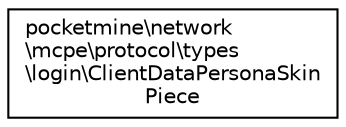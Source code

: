 digraph "Graphical Class Hierarchy"
{
 // INTERACTIVE_SVG=YES
 // LATEX_PDF_SIZE
  edge [fontname="Helvetica",fontsize="10",labelfontname="Helvetica",labelfontsize="10"];
  node [fontname="Helvetica",fontsize="10",shape=record];
  rankdir="LR";
  Node0 [label="pocketmine\\network\l\\mcpe\\protocol\\types\l\\login\\ClientDataPersonaSkin\lPiece",height=0.2,width=0.4,color="black", fillcolor="white", style="filled",URL="$de/deb/classpocketmine_1_1network_1_1mcpe_1_1protocol_1_1types_1_1login_1_1_client_data_persona_skin_piece.html",tooltip=" "];
}
